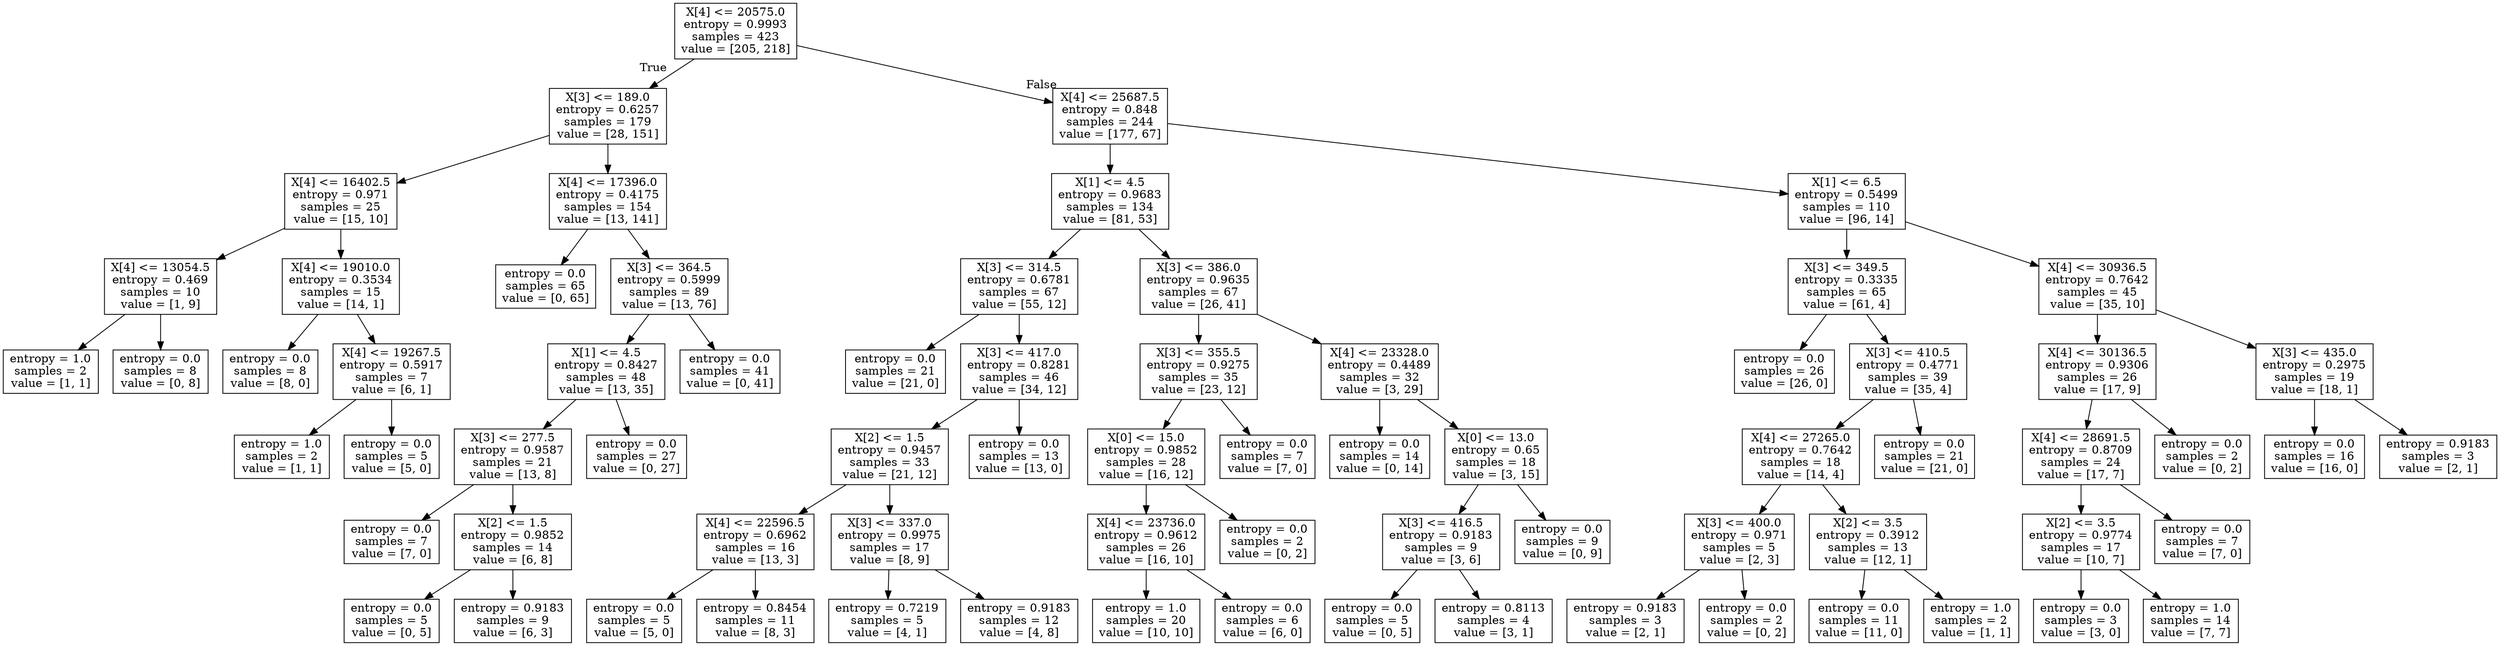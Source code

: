digraph Tree {
node [shape=box] ;
0 [label="X[4] <= 20575.0\nentropy = 0.9993\nsamples = 423\nvalue = [205, 218]"] ;
1 [label="X[3] <= 189.0\nentropy = 0.6257\nsamples = 179\nvalue = [28, 151]"] ;
0 -> 1 [labeldistance=2.5, labelangle=45, headlabel="True"] ;
2 [label="X[4] <= 16402.5\nentropy = 0.971\nsamples = 25\nvalue = [15, 10]"] ;
1 -> 2 ;
3 [label="X[4] <= 13054.5\nentropy = 0.469\nsamples = 10\nvalue = [1, 9]"] ;
2 -> 3 ;
4 [label="entropy = 1.0\nsamples = 2\nvalue = [1, 1]"] ;
3 -> 4 ;
5 [label="entropy = 0.0\nsamples = 8\nvalue = [0, 8]"] ;
3 -> 5 ;
6 [label="X[4] <= 19010.0\nentropy = 0.3534\nsamples = 15\nvalue = [14, 1]"] ;
2 -> 6 ;
7 [label="entropy = 0.0\nsamples = 8\nvalue = [8, 0]"] ;
6 -> 7 ;
8 [label="X[4] <= 19267.5\nentropy = 0.5917\nsamples = 7\nvalue = [6, 1]"] ;
6 -> 8 ;
9 [label="entropy = 1.0\nsamples = 2\nvalue = [1, 1]"] ;
8 -> 9 ;
10 [label="entropy = 0.0\nsamples = 5\nvalue = [5, 0]"] ;
8 -> 10 ;
11 [label="X[4] <= 17396.0\nentropy = 0.4175\nsamples = 154\nvalue = [13, 141]"] ;
1 -> 11 ;
12 [label="entropy = 0.0\nsamples = 65\nvalue = [0, 65]"] ;
11 -> 12 ;
13 [label="X[3] <= 364.5\nentropy = 0.5999\nsamples = 89\nvalue = [13, 76]"] ;
11 -> 13 ;
14 [label="X[1] <= 4.5\nentropy = 0.8427\nsamples = 48\nvalue = [13, 35]"] ;
13 -> 14 ;
15 [label="X[3] <= 277.5\nentropy = 0.9587\nsamples = 21\nvalue = [13, 8]"] ;
14 -> 15 ;
16 [label="entropy = 0.0\nsamples = 7\nvalue = [7, 0]"] ;
15 -> 16 ;
17 [label="X[2] <= 1.5\nentropy = 0.9852\nsamples = 14\nvalue = [6, 8]"] ;
15 -> 17 ;
18 [label="entropy = 0.0\nsamples = 5\nvalue = [0, 5]"] ;
17 -> 18 ;
19 [label="entropy = 0.9183\nsamples = 9\nvalue = [6, 3]"] ;
17 -> 19 ;
20 [label="entropy = 0.0\nsamples = 27\nvalue = [0, 27]"] ;
14 -> 20 ;
21 [label="entropy = 0.0\nsamples = 41\nvalue = [0, 41]"] ;
13 -> 21 ;
22 [label="X[4] <= 25687.5\nentropy = 0.848\nsamples = 244\nvalue = [177, 67]"] ;
0 -> 22 [labeldistance=2.5, labelangle=-45, headlabel="False"] ;
23 [label="X[1] <= 4.5\nentropy = 0.9683\nsamples = 134\nvalue = [81, 53]"] ;
22 -> 23 ;
24 [label="X[3] <= 314.5\nentropy = 0.6781\nsamples = 67\nvalue = [55, 12]"] ;
23 -> 24 ;
25 [label="entropy = 0.0\nsamples = 21\nvalue = [21, 0]"] ;
24 -> 25 ;
26 [label="X[3] <= 417.0\nentropy = 0.8281\nsamples = 46\nvalue = [34, 12]"] ;
24 -> 26 ;
27 [label="X[2] <= 1.5\nentropy = 0.9457\nsamples = 33\nvalue = [21, 12]"] ;
26 -> 27 ;
28 [label="X[4] <= 22596.5\nentropy = 0.6962\nsamples = 16\nvalue = [13, 3]"] ;
27 -> 28 ;
29 [label="entropy = 0.0\nsamples = 5\nvalue = [5, 0]"] ;
28 -> 29 ;
30 [label="entropy = 0.8454\nsamples = 11\nvalue = [8, 3]"] ;
28 -> 30 ;
31 [label="X[3] <= 337.0\nentropy = 0.9975\nsamples = 17\nvalue = [8, 9]"] ;
27 -> 31 ;
32 [label="entropy = 0.7219\nsamples = 5\nvalue = [4, 1]"] ;
31 -> 32 ;
33 [label="entropy = 0.9183\nsamples = 12\nvalue = [4, 8]"] ;
31 -> 33 ;
34 [label="entropy = 0.0\nsamples = 13\nvalue = [13, 0]"] ;
26 -> 34 ;
35 [label="X[3] <= 386.0\nentropy = 0.9635\nsamples = 67\nvalue = [26, 41]"] ;
23 -> 35 ;
36 [label="X[3] <= 355.5\nentropy = 0.9275\nsamples = 35\nvalue = [23, 12]"] ;
35 -> 36 ;
37 [label="X[0] <= 15.0\nentropy = 0.9852\nsamples = 28\nvalue = [16, 12]"] ;
36 -> 37 ;
38 [label="X[4] <= 23736.0\nentropy = 0.9612\nsamples = 26\nvalue = [16, 10]"] ;
37 -> 38 ;
39 [label="entropy = 1.0\nsamples = 20\nvalue = [10, 10]"] ;
38 -> 39 ;
40 [label="entropy = 0.0\nsamples = 6\nvalue = [6, 0]"] ;
38 -> 40 ;
41 [label="entropy = 0.0\nsamples = 2\nvalue = [0, 2]"] ;
37 -> 41 ;
42 [label="entropy = 0.0\nsamples = 7\nvalue = [7, 0]"] ;
36 -> 42 ;
43 [label="X[4] <= 23328.0\nentropy = 0.4489\nsamples = 32\nvalue = [3, 29]"] ;
35 -> 43 ;
44 [label="entropy = 0.0\nsamples = 14\nvalue = [0, 14]"] ;
43 -> 44 ;
45 [label="X[0] <= 13.0\nentropy = 0.65\nsamples = 18\nvalue = [3, 15]"] ;
43 -> 45 ;
46 [label="X[3] <= 416.5\nentropy = 0.9183\nsamples = 9\nvalue = [3, 6]"] ;
45 -> 46 ;
47 [label="entropy = 0.0\nsamples = 5\nvalue = [0, 5]"] ;
46 -> 47 ;
48 [label="entropy = 0.8113\nsamples = 4\nvalue = [3, 1]"] ;
46 -> 48 ;
49 [label="entropy = 0.0\nsamples = 9\nvalue = [0, 9]"] ;
45 -> 49 ;
50 [label="X[1] <= 6.5\nentropy = 0.5499\nsamples = 110\nvalue = [96, 14]"] ;
22 -> 50 ;
51 [label="X[3] <= 349.5\nentropy = 0.3335\nsamples = 65\nvalue = [61, 4]"] ;
50 -> 51 ;
52 [label="entropy = 0.0\nsamples = 26\nvalue = [26, 0]"] ;
51 -> 52 ;
53 [label="X[3] <= 410.5\nentropy = 0.4771\nsamples = 39\nvalue = [35, 4]"] ;
51 -> 53 ;
54 [label="X[4] <= 27265.0\nentropy = 0.7642\nsamples = 18\nvalue = [14, 4]"] ;
53 -> 54 ;
55 [label="X[3] <= 400.0\nentropy = 0.971\nsamples = 5\nvalue = [2, 3]"] ;
54 -> 55 ;
56 [label="entropy = 0.9183\nsamples = 3\nvalue = [2, 1]"] ;
55 -> 56 ;
57 [label="entropy = 0.0\nsamples = 2\nvalue = [0, 2]"] ;
55 -> 57 ;
58 [label="X[2] <= 3.5\nentropy = 0.3912\nsamples = 13\nvalue = [12, 1]"] ;
54 -> 58 ;
59 [label="entropy = 0.0\nsamples = 11\nvalue = [11, 0]"] ;
58 -> 59 ;
60 [label="entropy = 1.0\nsamples = 2\nvalue = [1, 1]"] ;
58 -> 60 ;
61 [label="entropy = 0.0\nsamples = 21\nvalue = [21, 0]"] ;
53 -> 61 ;
62 [label="X[4] <= 30936.5\nentropy = 0.7642\nsamples = 45\nvalue = [35, 10]"] ;
50 -> 62 ;
63 [label="X[4] <= 30136.5\nentropy = 0.9306\nsamples = 26\nvalue = [17, 9]"] ;
62 -> 63 ;
64 [label="X[4] <= 28691.5\nentropy = 0.8709\nsamples = 24\nvalue = [17, 7]"] ;
63 -> 64 ;
65 [label="X[2] <= 3.5\nentropy = 0.9774\nsamples = 17\nvalue = [10, 7]"] ;
64 -> 65 ;
66 [label="entropy = 0.0\nsamples = 3\nvalue = [3, 0]"] ;
65 -> 66 ;
67 [label="entropy = 1.0\nsamples = 14\nvalue = [7, 7]"] ;
65 -> 67 ;
68 [label="entropy = 0.0\nsamples = 7\nvalue = [7, 0]"] ;
64 -> 68 ;
69 [label="entropy = 0.0\nsamples = 2\nvalue = [0, 2]"] ;
63 -> 69 ;
70 [label="X[3] <= 435.0\nentropy = 0.2975\nsamples = 19\nvalue = [18, 1]"] ;
62 -> 70 ;
71 [label="entropy = 0.0\nsamples = 16\nvalue = [16, 0]"] ;
70 -> 71 ;
72 [label="entropy = 0.9183\nsamples = 3\nvalue = [2, 1]"] ;
70 -> 72 ;
}